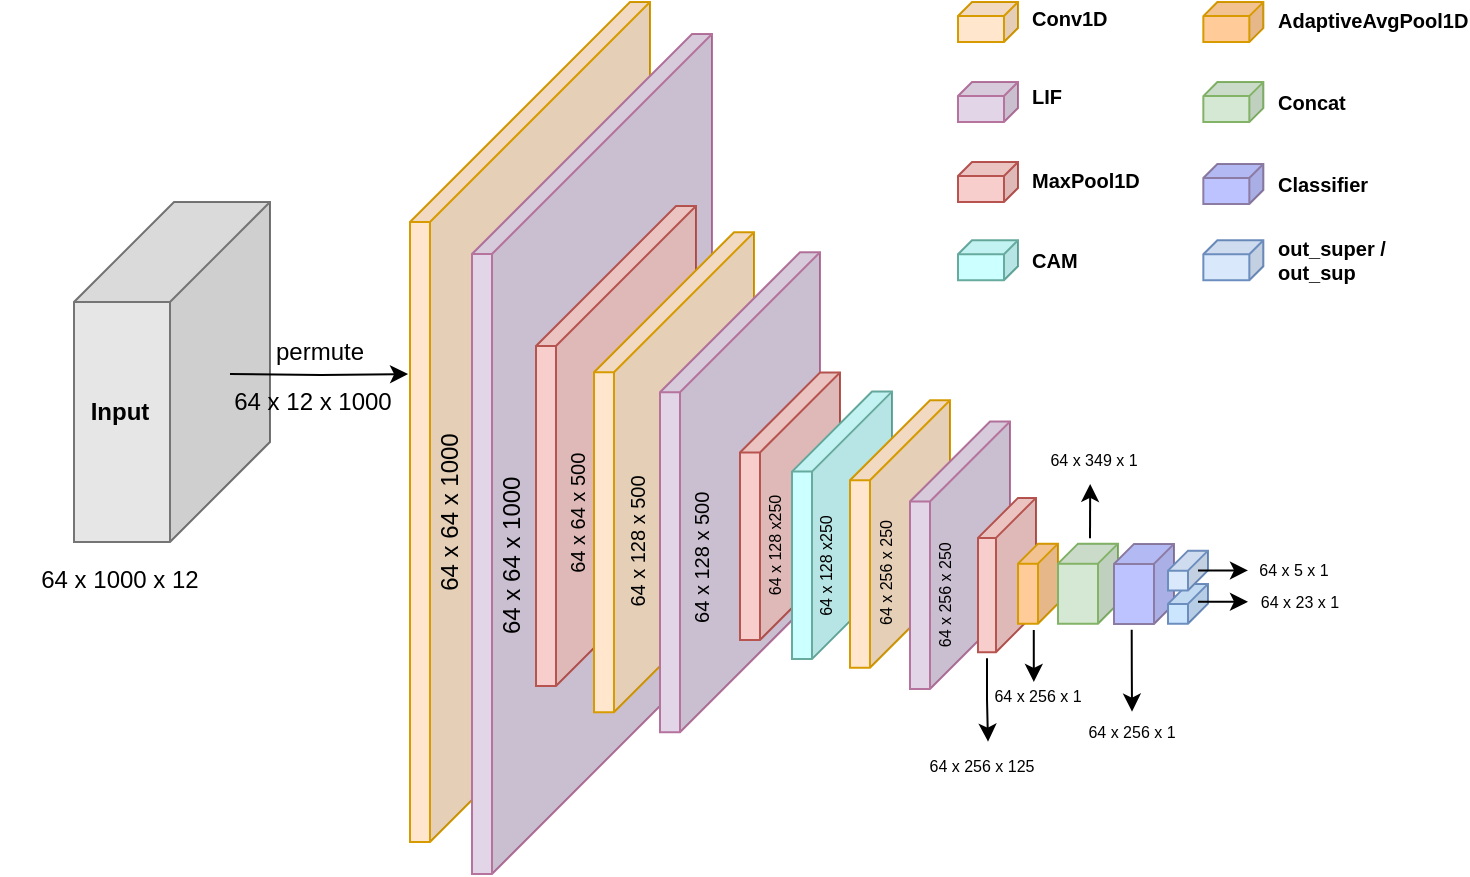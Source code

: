 <mxfile version="26.2.15">
  <diagram name="Page-1" id="aB9N_YJ2LrYdfNdCtubz">
    <mxGraphModel dx="1216" dy="671" grid="1" gridSize="10" guides="1" tooltips="1" connect="1" arrows="1" fold="1" page="1" pageScale="1" pageWidth="850" pageHeight="1100" math="0" shadow="0">
      <root>
        <mxCell id="0" />
        <mxCell id="1" parent="0" />
        <mxCell id="UYrK57t_gt-eyF0ThMnV-1" value="" style="shape=cube;whiteSpace=wrap;html=1;boundedLbl=1;backgroundOutline=1;darkOpacity=0.05;darkOpacity2=0.1;size=110;direction=east;flipH=1;fillColor=#ffe6cc;strokeColor=#d79b00;" vertex="1" parent="1">
          <mxGeometry x="278" y="80" width="120" height="420" as="geometry" />
        </mxCell>
        <mxCell id="UYrK57t_gt-eyF0ThMnV-2" value="" style="shape=cube;whiteSpace=wrap;html=1;boundedLbl=1;backgroundOutline=1;darkOpacity=0.05;darkOpacity2=0.1;size=110;direction=east;flipH=1;fillColor=#E1D5E7;strokeColor=#B5739D;" vertex="1" parent="1">
          <mxGeometry x="309" y="96" width="120" height="420" as="geometry" />
        </mxCell>
        <mxCell id="UYrK57t_gt-eyF0ThMnV-3" value="" style="shape=cube;whiteSpace=wrap;html=1;boundedLbl=1;backgroundOutline=1;darkOpacity=0.05;darkOpacity2=0.1;size=70;direction=east;flipH=1;fillColor=#f8cecc;strokeColor=#b85450;" vertex="1" parent="1">
          <mxGeometry x="341" y="182" width="80" height="240" as="geometry" />
        </mxCell>
        <mxCell id="UYrK57t_gt-eyF0ThMnV-4" value="" style="shape=cube;whiteSpace=wrap;html=1;boundedLbl=1;backgroundOutline=1;darkOpacity=0.05;darkOpacity2=0.1;size=70;direction=east;flipH=1;fillColor=#ffe6cc;strokeColor=#d79b00;" vertex="1" parent="1">
          <mxGeometry x="370" y="195.13" width="80" height="240" as="geometry" />
        </mxCell>
        <mxCell id="UYrK57t_gt-eyF0ThMnV-5" value="" style="shape=cube;whiteSpace=wrap;html=1;boundedLbl=1;backgroundOutline=1;darkOpacity=0.05;darkOpacity2=0.1;size=70;direction=east;flipH=1;fillColor=#E1D5E7;strokeColor=#B5739D;" vertex="1" parent="1">
          <mxGeometry x="403" y="205.13" width="80" height="240" as="geometry" />
        </mxCell>
        <mxCell id="UYrK57t_gt-eyF0ThMnV-6" value="" style="shape=cube;whiteSpace=wrap;html=1;boundedLbl=1;backgroundOutline=1;darkOpacity=0.05;darkOpacity2=0.1;size=40;direction=east;flipH=1;fillColor=#f8cecc;strokeColor=#b85450;fontFamily=Helvetica;" vertex="1" parent="1">
          <mxGeometry x="443" y="265.24" width="50" height="133.75" as="geometry" />
        </mxCell>
        <mxCell id="UYrK57t_gt-eyF0ThMnV-7" value="" style="shape=cube;whiteSpace=wrap;html=1;boundedLbl=1;backgroundOutline=1;darkOpacity=0.05;darkOpacity2=0.1;size=40;direction=east;flipH=1;fillColor=#CCFFFF;strokeColor=#67AB9F;fontFamily=Helvetica;" vertex="1" parent="1">
          <mxGeometry x="469" y="274.81" width="50" height="133.75" as="geometry" />
        </mxCell>
        <mxCell id="UYrK57t_gt-eyF0ThMnV-20" value="" style="shape=cube;whiteSpace=wrap;html=1;boundedLbl=1;backgroundOutline=1;darkOpacity=0.05;darkOpacity2=0.1;size=7;direction=east;flipH=1;fillColor=#ffe6cc;strokeColor=#d79b00;" vertex="1" parent="1">
          <mxGeometry x="552" y="80" width="30" height="20" as="geometry" />
        </mxCell>
        <mxCell id="UYrK57t_gt-eyF0ThMnV-21" value="" style="shape=cube;whiteSpace=wrap;html=1;boundedLbl=1;backgroundOutline=1;darkOpacity=0.05;darkOpacity2=0.1;size=7;direction=east;flipH=1;fillColor=#f8cecc;strokeColor=#b85450;" vertex="1" parent="1">
          <mxGeometry x="552" y="160" width="30" height="20" as="geometry" />
        </mxCell>
        <mxCell id="UYrK57t_gt-eyF0ThMnV-22" value="" style="shape=cube;whiteSpace=wrap;html=1;boundedLbl=1;backgroundOutline=1;darkOpacity=0.05;darkOpacity2=0.1;size=7;direction=east;flipH=1;fillColor=#dae8fc;strokeColor=#6c8ebf;" vertex="1" parent="1">
          <mxGeometry x="674.67" y="199.13" width="30" height="20" as="geometry" />
        </mxCell>
        <mxCell id="UYrK57t_gt-eyF0ThMnV-24" value="" style="shape=cube;whiteSpace=wrap;html=1;boundedLbl=1;backgroundOutline=1;darkOpacity=0.05;darkOpacity2=0.1;size=7;direction=east;flipH=1;fillColor=#d5e8d4;strokeColor=#82b366;" vertex="1" parent="1">
          <mxGeometry x="674.67" y="120.06" width="30" height="20" as="geometry" />
        </mxCell>
        <mxCell id="UYrK57t_gt-eyF0ThMnV-33" value="64 x 64 x 1000" style="text;html=1;strokeColor=none;fillColor=none;align=center;verticalAlign=middle;whiteSpace=wrap;rounded=0;rotation=-90;fontFamily=Helvetica;" vertex="1" parent="1">
          <mxGeometry x="279" y="341.62" width="99" height="30" as="geometry" />
        </mxCell>
        <mxCell id="UYrK57t_gt-eyF0ThMnV-44" value="Conv1D" style="text;html=1;strokeColor=none;fillColor=none;align=left;verticalAlign=middle;whiteSpace=wrap;rounded=0;fontStyle=1;fontSize=10;" vertex="1" parent="1">
          <mxGeometry x="587" y="81.06" width="83" height="13.88" as="geometry" />
        </mxCell>
        <mxCell id="UYrK57t_gt-eyF0ThMnV-49" value="64 x 64 x 1000" style="text;html=1;strokeColor=none;fillColor=none;align=center;verticalAlign=middle;whiteSpace=wrap;rounded=0;rotation=-90;fontFamily=Helvetica;" vertex="1" parent="1">
          <mxGeometry x="237.5" y="320.5" width="120" height="30" as="geometry" />
        </mxCell>
        <mxCell id="UYrK57t_gt-eyF0ThMnV-50" value="64 x 128 x 500" style="text;html=1;strokeColor=none;fillColor=none;align=center;verticalAlign=middle;whiteSpace=wrap;rounded=0;rotation=-90;direction=east;fontSize=10;fontFamily=Helvetica;" vertex="1" parent="1">
          <mxGeometry x="347" y="340.12" width="90" height="18.75" as="geometry" />
        </mxCell>
        <mxCell id="UYrK57t_gt-eyF0ThMnV-51" value="64 x 64 x 500" style="text;html=1;strokeColor=none;fillColor=none;align=center;verticalAlign=middle;whiteSpace=wrap;rounded=0;rotation=-90;direction=east;fontSize=10;fontFamily=Helvetica;" vertex="1" parent="1">
          <mxGeometry x="317" y="326.0" width="90" height="18.75" as="geometry" />
        </mxCell>
        <mxCell id="UYrK57t_gt-eyF0ThMnV-52" value="64 x 128 x 500" style="text;html=1;strokeColor=none;fillColor=none;align=center;verticalAlign=middle;whiteSpace=wrap;rounded=0;rotation=-90;direction=east;fontSize=10;fontFamily=Helvetica;" vertex="1" parent="1">
          <mxGeometry x="378" y="348.25" width="90" height="18.75" as="geometry" />
        </mxCell>
        <mxCell id="UYrK57t_gt-eyF0ThMnV-53" value="64 x 128 x250" style="text;html=1;strokeColor=none;fillColor=none;align=center;verticalAlign=middle;whiteSpace=wrap;rounded=0;rotation=-90;direction=east;fontSize=8;fontFamily=Helvetica;" vertex="1" parent="1">
          <mxGeometry x="416" y="342.12" width="90" height="18.75" as="geometry" />
        </mxCell>
        <mxCell id="UYrK57t_gt-eyF0ThMnV-54" value="64 x 128 x250" style="text;html=1;strokeColor=none;fillColor=none;align=center;verticalAlign=middle;whiteSpace=wrap;rounded=0;rotation=-90;direction=east;fontSize=8;fontFamily=Helvetica;" vertex="1" parent="1">
          <mxGeometry x="441" y="352.38" width="90" height="18.75" as="geometry" />
        </mxCell>
        <mxCell id="UYrK57t_gt-eyF0ThMnV-55" value="" style="shape=cube;whiteSpace=wrap;html=1;boundedLbl=1;backgroundOutline=1;darkOpacity=0.05;darkOpacity2=0.1;size=40;direction=east;flipH=1;fillColor=#FFE6CC;strokeColor=#d79b00;fontFamily=Helvetica;" vertex="1" parent="1">
          <mxGeometry x="498" y="279.13" width="50" height="133.75" as="geometry" />
        </mxCell>
        <mxCell id="UYrK57t_gt-eyF0ThMnV-56" value="64 x 256 x 250" style="text;html=1;strokeColor=none;fillColor=none;align=center;verticalAlign=middle;whiteSpace=wrap;rounded=0;rotation=-90;direction=east;fontSize=8;fontFamily=Helvetica;" vertex="1" parent="1">
          <mxGeometry x="471" y="355.87" width="90" height="18.75" as="geometry" />
        </mxCell>
        <mxCell id="UYrK57t_gt-eyF0ThMnV-57" value="64 x 256 x 125" style="text;html=1;strokeColor=none;fillColor=none;align=center;verticalAlign=middle;whiteSpace=wrap;rounded=0;rotation=0;direction=east;fontSize=8;fontFamily=Helvetica;" vertex="1" parent="1">
          <mxGeometry x="519" y="452.13" width="90" height="18.75" as="geometry" />
        </mxCell>
        <mxCell id="UYrK57t_gt-eyF0ThMnV-81" value="" style="shape=cube;whiteSpace=wrap;html=1;boundedLbl=1;backgroundOutline=1;darkOpacity=0.05;darkOpacity2=0.1;size=40;direction=east;flipH=1;fillColor=#E1D5E7;strokeColor=#B5739D;fontFamily=Helvetica;" vertex="1" parent="1">
          <mxGeometry x="528" y="289.74" width="50" height="133.75" as="geometry" />
        </mxCell>
        <mxCell id="UYrK57t_gt-eyF0ThMnV-61" style="edgeStyle=orthogonalEdgeStyle;rounded=0;orthogonalLoop=1;jettySize=auto;html=1;exitX=0;exitY=0;exitDx=24.5;exitDy=77.13;exitPerimeter=0;entryX=0.5;entryY=0;entryDx=0;entryDy=0;fontFamily=Helvetica;" edge="1" parent="1">
          <mxGeometry relative="1" as="geometry">
            <mxPoint x="566.5" y="408.07" as="sourcePoint" />
            <mxPoint x="567.0" y="449.82" as="targetPoint" />
            <Array as="points">
              <mxPoint x="566.0" y="428.82" />
              <mxPoint x="567.0" y="428.82" />
            </Array>
          </mxGeometry>
        </mxCell>
        <mxCell id="UYrK57t_gt-eyF0ThMnV-12" value="" style="shape=cube;whiteSpace=wrap;html=1;boundedLbl=1;backgroundOutline=1;darkOpacity=0.05;darkOpacity2=0.1;size=20;direction=east;flipH=1;fillColor=#F8CECC;strokeColor=#B85450;fontFamily=Helvetica;" vertex="1" parent="1">
          <mxGeometry x="562.0" y="327.94" width="29" height="77.13" as="geometry" />
        </mxCell>
        <mxCell id="UYrK57t_gt-eyF0ThMnV-39" value="" style="shape=cube;whiteSpace=wrap;html=1;boundedLbl=1;backgroundOutline=1;darkOpacity=0.05;darkOpacity2=0.1;size=10;direction=east;flipH=1;fillColor=#FFCC99;strokeColor=#d79b00;fontFamily=Helvetica;" vertex="1" parent="1">
          <mxGeometry x="582.0" y="350.82" width="20" height="40" as="geometry" />
        </mxCell>
        <mxCell id="UYrK57t_gt-eyF0ThMnV-62" style="edgeStyle=orthogonalEdgeStyle;rounded=0;orthogonalLoop=1;jettySize=auto;html=1;exitX=0;exitY=0;exitDx=24.5;exitDy=77.13;exitPerimeter=0;fontFamily=Helvetica;" edge="1" parent="1">
          <mxGeometry relative="1" as="geometry">
            <mxPoint x="589.89" y="393.95" as="sourcePoint" />
            <mxPoint x="589.89" y="419.95" as="targetPoint" />
            <Array as="points">
              <mxPoint x="589.39" y="414.7" />
              <mxPoint x="590.39" y="414.7" />
            </Array>
          </mxGeometry>
        </mxCell>
        <mxCell id="UYrK57t_gt-eyF0ThMnV-63" value="64 x 256 x 1" style="text;html=1;strokeColor=none;fillColor=none;align=center;verticalAlign=middle;whiteSpace=wrap;rounded=0;rotation=0;direction=east;fontSize=8;" vertex="1" parent="1">
          <mxGeometry x="547.0" y="417.88" width="90" height="18.75" as="geometry" />
        </mxCell>
        <mxCell id="UYrK57t_gt-eyF0ThMnV-67" style="edgeStyle=orthogonalEdgeStyle;rounded=0;orthogonalLoop=1;jettySize=auto;html=1;exitX=0;exitY=0;exitDx=5.5;exitDy=0;exitPerimeter=0;fontFamily=Helvetica;" edge="1" parent="1">
          <mxGeometry relative="1" as="geometry">
            <mxPoint x="618.091" y="320.94" as="targetPoint" />
            <mxPoint x="618.0" y="348.07" as="sourcePoint" />
          </mxGeometry>
        </mxCell>
        <mxCell id="UYrK57t_gt-eyF0ThMnV-64" value="" style="shape=cube;whiteSpace=wrap;html=1;boundedLbl=1;backgroundOutline=1;darkOpacity=0.05;darkOpacity2=0.1;size=10;direction=east;flipH=1;fillColor=#D5E8D4;strokeColor=#82B366;fontFamily=Helvetica;" vertex="1" parent="1">
          <mxGeometry x="602.0" y="350.83" width="30" height="40" as="geometry" />
        </mxCell>
        <mxCell id="UYrK57t_gt-eyF0ThMnV-69" value="64 x 349 x 1" style="text;html=1;strokeColor=none;fillColor=none;align=center;verticalAlign=middle;whiteSpace=wrap;rounded=0;rotation=0;direction=east;fontSize=8;" vertex="1" parent="1">
          <mxGeometry x="575.0" y="299.63" width="90" height="18.75" as="geometry" />
        </mxCell>
        <mxCell id="UYrK57t_gt-eyF0ThMnV-72" value="" style="shape=cube;whiteSpace=wrap;html=1;boundedLbl=1;backgroundOutline=1;darkOpacity=0.05;darkOpacity2=0.1;size=10;direction=east;flipH=1;fillColor=#BDC3FF;strokeColor=#8C7BA3;fontFamily=Helvetica;" vertex="1" parent="1">
          <mxGeometry x="630.0" y="350.95" width="30" height="40" as="geometry" />
        </mxCell>
        <mxCell id="UYrK57t_gt-eyF0ThMnV-74" style="edgeStyle=orthogonalEdgeStyle;rounded=0;orthogonalLoop=1;jettySize=auto;html=1;exitX=0;exitY=0;exitDx=24.5;exitDy=77.13;exitPerimeter=0;fontFamily=Helvetica;" edge="1" parent="1">
          <mxGeometry relative="1" as="geometry">
            <mxPoint x="638.85" y="393.82" as="sourcePoint" />
            <mxPoint x="639.0" y="434.82" as="targetPoint" />
            <Array as="points">
              <mxPoint x="638.35" y="414.57" />
              <mxPoint x="639.35" y="414.57" />
            </Array>
          </mxGeometry>
        </mxCell>
        <mxCell id="UYrK57t_gt-eyF0ThMnV-75" value="64 x 256 x 1" style="text;html=1;strokeColor=none;fillColor=none;align=center;verticalAlign=middle;whiteSpace=wrap;rounded=0;rotation=0;direction=east;fontSize=8;" vertex="1" parent="1">
          <mxGeometry x="594.0" y="435.38" width="90" height="18.75" as="geometry" />
        </mxCell>
        <mxCell id="UYrK57t_gt-eyF0ThMnV-17" value="" style="shape=cube;whiteSpace=wrap;html=1;boundedLbl=1;backgroundOutline=1;darkOpacity=0.05;darkOpacity2=0.1;size=10;direction=east;flipH=1;fillColor=#CCE5FF;strokeColor=#6c8ebf;" vertex="1" parent="1">
          <mxGeometry x="657.0" y="370.95" width="20" height="19.88" as="geometry" />
        </mxCell>
        <mxCell id="UYrK57t_gt-eyF0ThMnV-76" value="" style="shape=cube;whiteSpace=wrap;html=1;boundedLbl=1;backgroundOutline=1;darkOpacity=0.05;darkOpacity2=0.1;size=10;direction=east;flipH=1;fillColor=#dae8fc;strokeColor=#6c8ebf;" vertex="1" parent="1">
          <mxGeometry x="657.0" y="354.32" width="20" height="19.88" as="geometry" />
        </mxCell>
        <mxCell id="UYrK57t_gt-eyF0ThMnV-77" style="edgeStyle=orthogonalEdgeStyle;rounded=0;orthogonalLoop=1;jettySize=auto;html=1;exitX=0;exitY=0;exitDx=0;exitDy=4.94;exitPerimeter=0;" edge="1" parent="1">
          <mxGeometry relative="1" as="geometry">
            <mxPoint x="697.0" y="364.189" as="targetPoint" />
            <mxPoint x="672.0" y="364.2" as="sourcePoint" />
          </mxGeometry>
        </mxCell>
        <mxCell id="UYrK57t_gt-eyF0ThMnV-78" style="edgeStyle=orthogonalEdgeStyle;rounded=0;orthogonalLoop=1;jettySize=auto;html=1;exitX=0;exitY=0;exitDx=0;exitDy=4.94;exitPerimeter=0;" edge="1" parent="1">
          <mxGeometry relative="1" as="geometry">
            <mxPoint x="697.0" y="379.81" as="targetPoint" />
            <mxPoint x="672.0" y="379.88" as="sourcePoint" />
          </mxGeometry>
        </mxCell>
        <mxCell id="UYrK57t_gt-eyF0ThMnV-79" value="64 x 5 x 1" style="text;html=1;strokeColor=none;fillColor=none;align=center;verticalAlign=middle;whiteSpace=wrap;rounded=0;rotation=0;direction=east;fontSize=8;" vertex="1" parent="1">
          <mxGeometry x="674.67" y="354.32" width="90" height="18.75" as="geometry" />
        </mxCell>
        <mxCell id="UYrK57t_gt-eyF0ThMnV-82" value="64 x 256 x 250" style="text;html=1;strokeColor=none;fillColor=none;align=center;verticalAlign=middle;whiteSpace=wrap;rounded=0;rotation=-90;direction=east;fontSize=8;fontFamily=Helvetica;" vertex="1" parent="1">
          <mxGeometry x="501" y="367" width="90" height="18.75" as="geometry" />
        </mxCell>
        <mxCell id="UYrK57t_gt-eyF0ThMnV-86" value="64 x 23 x 1" style="text;html=1;strokeColor=none;fillColor=none;align=center;verticalAlign=middle;whiteSpace=wrap;rounded=0;rotation=0;direction=east;fontSize=8;" vertex="1" parent="1">
          <mxGeometry x="678" y="370.95" width="90" height="18.75" as="geometry" />
        </mxCell>
        <mxCell id="UYrK57t_gt-eyF0ThMnV-90" value="" style="shape=cube;whiteSpace=wrap;html=1;boundedLbl=1;backgroundOutline=1;darkOpacity=0.05;darkOpacity2=0.1;size=7;direction=east;flipH=1;fillColor=#E1D5E7;strokeColor=#B5739D;" vertex="1" parent="1">
          <mxGeometry x="552" y="120" width="30" height="20" as="geometry" />
        </mxCell>
        <mxCell id="UYrK57t_gt-eyF0ThMnV-91" value="" style="shape=cube;whiteSpace=wrap;html=1;boundedLbl=1;backgroundOutline=1;darkOpacity=0.05;darkOpacity2=0.1;size=7;direction=east;flipH=1;fillColor=#CCFFFF;strokeColor=#67AB9F;" vertex="1" parent="1">
          <mxGeometry x="552" y="199.13" width="30" height="20" as="geometry" />
        </mxCell>
        <mxCell id="UYrK57t_gt-eyF0ThMnV-92" value="" style="shape=cube;whiteSpace=wrap;html=1;boundedLbl=1;backgroundOutline=1;darkOpacity=0.05;darkOpacity2=0.1;size=7;direction=east;flipH=1;fillColor=#FFCC99;strokeColor=#D79B00;" vertex="1" parent="1">
          <mxGeometry x="674.67" y="80.06" width="30" height="20" as="geometry" />
        </mxCell>
        <mxCell id="UYrK57t_gt-eyF0ThMnV-93" value="" style="shape=cube;whiteSpace=wrap;html=1;boundedLbl=1;backgroundOutline=1;darkOpacity=0.05;darkOpacity2=0.1;size=7;direction=east;flipH=1;fillColor=#BDC3FF;strokeColor=#8C7BA3;" vertex="1" parent="1">
          <mxGeometry x="674.67" y="161" width="30" height="20" as="geometry" />
        </mxCell>
        <mxCell id="UYrK57t_gt-eyF0ThMnV-94" value="LIF" style="text;html=1;strokeColor=none;fillColor=none;align=left;verticalAlign=middle;whiteSpace=wrap;rounded=0;fontStyle=1;fontSize=10;" vertex="1" parent="1">
          <mxGeometry x="587" y="120.06" width="83" height="13.88" as="geometry" />
        </mxCell>
        <mxCell id="UYrK57t_gt-eyF0ThMnV-95" value="MaxPool1D" style="text;html=1;strokeColor=none;fillColor=none;align=left;verticalAlign=middle;whiteSpace=wrap;rounded=0;fontStyle=1;fontSize=10;" vertex="1" parent="1">
          <mxGeometry x="587" y="162" width="83" height="13.88" as="geometry" />
        </mxCell>
        <mxCell id="UYrK57t_gt-eyF0ThMnV-96" value="CAM" style="text;html=1;strokeColor=none;fillColor=none;align=left;verticalAlign=middle;whiteSpace=wrap;rounded=0;fontStyle=1;fontSize=10;" vertex="1" parent="1">
          <mxGeometry x="587" y="202.19" width="83" height="13.88" as="geometry" />
        </mxCell>
        <mxCell id="UYrK57t_gt-eyF0ThMnV-98" value="AdaptiveAvgPool1D" style="text;html=1;strokeColor=none;fillColor=none;align=left;verticalAlign=middle;whiteSpace=wrap;rounded=0;fontStyle=1;fontSize=10;" vertex="1" parent="1">
          <mxGeometry x="710" y="82.12" width="83" height="13.88" as="geometry" />
        </mxCell>
        <mxCell id="UYrK57t_gt-eyF0ThMnV-99" value="Concat" style="text;html=1;strokeColor=none;fillColor=none;align=left;verticalAlign=middle;whiteSpace=wrap;rounded=0;fontStyle=1;fontSize=10;" vertex="1" parent="1">
          <mxGeometry x="710" y="123.06" width="83" height="13.88" as="geometry" />
        </mxCell>
        <mxCell id="UYrK57t_gt-eyF0ThMnV-100" value="Classifier" style="text;html=1;strokeColor=none;fillColor=none;align=left;verticalAlign=middle;whiteSpace=wrap;rounded=0;fontStyle=1;fontSize=10;" vertex="1" parent="1">
          <mxGeometry x="710" y="164.06" width="83" height="13.88" as="geometry" />
        </mxCell>
        <mxCell id="UYrK57t_gt-eyF0ThMnV-101" value="out_super / out_sup" style="text;html=1;strokeColor=none;fillColor=none;align=left;verticalAlign=middle;whiteSpace=wrap;rounded=0;fontStyle=1;fontSize=10;" vertex="1" parent="1">
          <mxGeometry x="710" y="202.19" width="83" height="13.88" as="geometry" />
        </mxCell>
        <mxCell id="UYrK57t_gt-eyF0ThMnV-102" value="" style="shape=cube;whiteSpace=wrap;html=1;boundedLbl=1;backgroundOutline=1;darkOpacity=0.05;darkOpacity2=0.1;size=50;direction=east;flipH=1;fillColor=#E6E6E6;strokeColor=#757575;fontFamily=Helvetica;" vertex="1" parent="1">
          <mxGeometry x="110" y="180" width="98" height="170" as="geometry" />
        </mxCell>
        <mxCell id="UYrK57t_gt-eyF0ThMnV-103" style="edgeStyle=orthogonalEdgeStyle;rounded=0;orthogonalLoop=1;jettySize=auto;html=1;entryX=1.008;entryY=0.443;entryDx=0;entryDy=0;entryPerimeter=0;" edge="1" parent="1" target="UYrK57t_gt-eyF0ThMnV-1">
          <mxGeometry relative="1" as="geometry">
            <mxPoint x="188" y="266" as="sourcePoint" />
            <mxPoint x="247.28" y="265.24" as="targetPoint" />
          </mxGeometry>
        </mxCell>
        <mxCell id="UYrK57t_gt-eyF0ThMnV-105" value="Input" style="text;html=1;strokeColor=none;fillColor=none;align=center;verticalAlign=middle;whiteSpace=wrap;rounded=0;rotation=0;direction=east;fontSize=12;fontStyle=1" vertex="1" parent="1">
          <mxGeometry x="88.0" y="275.81" width="90" height="18.75" as="geometry" />
        </mxCell>
        <mxCell id="UYrK57t_gt-eyF0ThMnV-106" value="64 x 1000 x 12" style="text;html=1;strokeColor=none;fillColor=none;align=center;verticalAlign=middle;whiteSpace=wrap;rounded=0;rotation=0;fontFamily=Helvetica;" vertex="1" parent="1">
          <mxGeometry x="73" y="354.32" width="120" height="30" as="geometry" />
        </mxCell>
        <mxCell id="UYrK57t_gt-eyF0ThMnV-107" value="permute" style="text;html=1;strokeColor=none;fillColor=none;align=center;verticalAlign=middle;whiteSpace=wrap;rounded=0;rotation=0;fontFamily=Helvetica;" vertex="1" parent="1">
          <mxGeometry x="183" y="242" width="100" height="25.24" as="geometry" />
        </mxCell>
        <mxCell id="UYrK57t_gt-eyF0ThMnV-108" value="64 x 12 x 1000" style="text;html=1;strokeColor=none;fillColor=none;align=center;verticalAlign=middle;whiteSpace=wrap;rounded=0;rotation=0;fontFamily=Helvetica;" vertex="1" parent="1">
          <mxGeometry x="176" y="266.24" width="107" height="27.24" as="geometry" />
        </mxCell>
      </root>
    </mxGraphModel>
  </diagram>
</mxfile>
